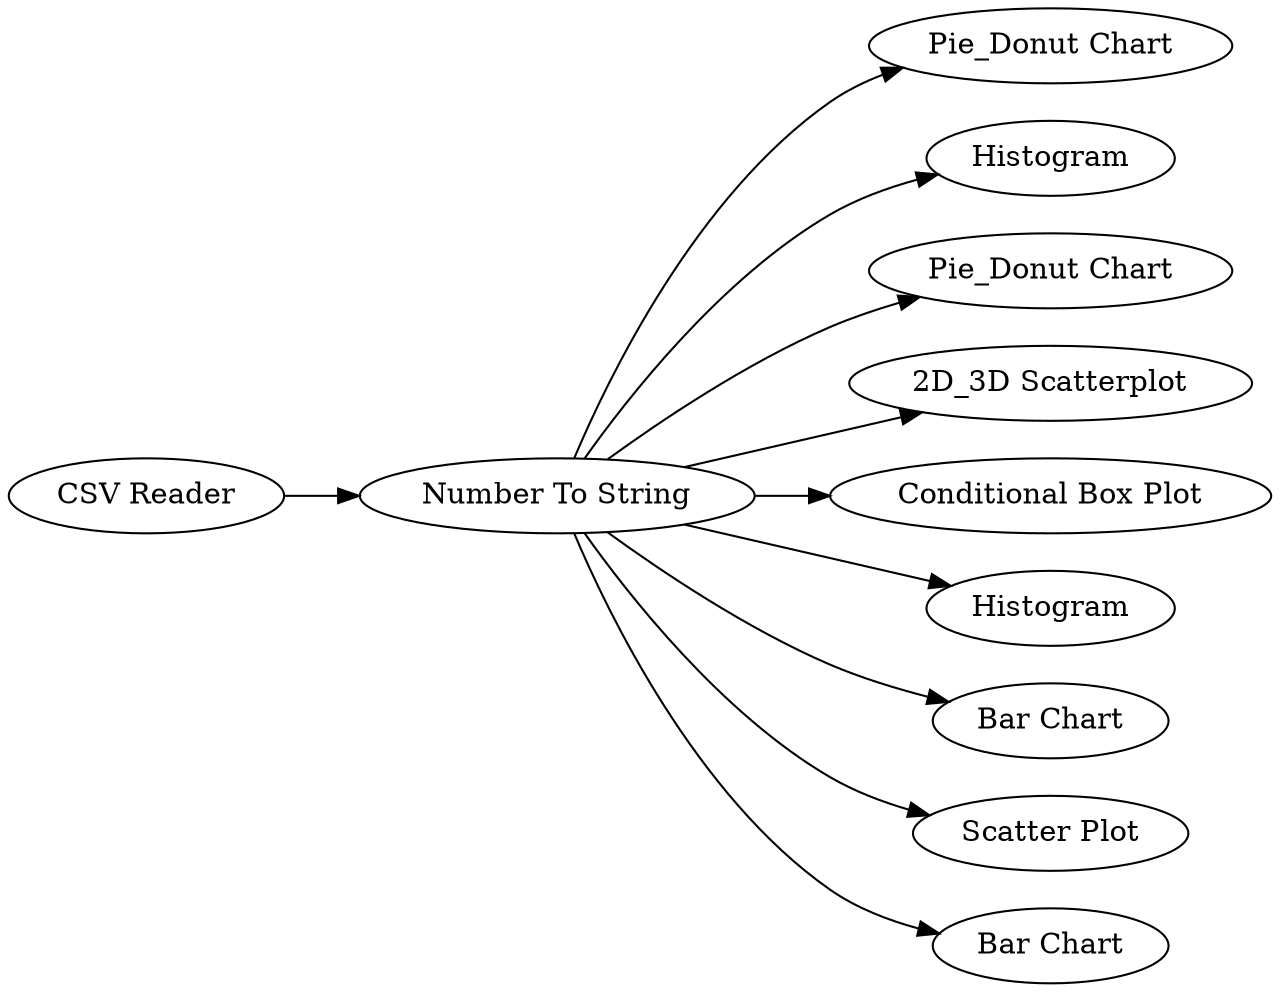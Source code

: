 digraph {
	"-4079531381162755433_7" [label="Pie_Donut Chart"]
	"-4079531381162755433_5" [label="Number To String"]
	"-4079531381162755433_12" [label=Histogram]
	"-4079531381162755433_6" [label="Pie_Donut Chart"]
	"-4079531381162755433_11" [label="2D_3D Scatterplot"]
	"-4079531381162755433_1" [label="CSV Reader"]
	"-4079531381162755433_13" [label="Conditional Box Plot"]
	"-4079531381162755433_14" [label=Histogram]
	"-4079531381162755433_8" [label="Bar Chart"]
	"-4079531381162755433_10" [label="Scatter Plot"]
	"-4079531381162755433_9" [label="Bar Chart"]
	"-4079531381162755433_5" -> "-4079531381162755433_10"
	"-4079531381162755433_5" -> "-4079531381162755433_11"
	"-4079531381162755433_5" -> "-4079531381162755433_13"
	"-4079531381162755433_5" -> "-4079531381162755433_12"
	"-4079531381162755433_5" -> "-4079531381162755433_14"
	"-4079531381162755433_5" -> "-4079531381162755433_8"
	"-4079531381162755433_5" -> "-4079531381162755433_9"
	"-4079531381162755433_5" -> "-4079531381162755433_6"
	"-4079531381162755433_5" -> "-4079531381162755433_7"
	"-4079531381162755433_1" -> "-4079531381162755433_5"
	rankdir=LR
}
